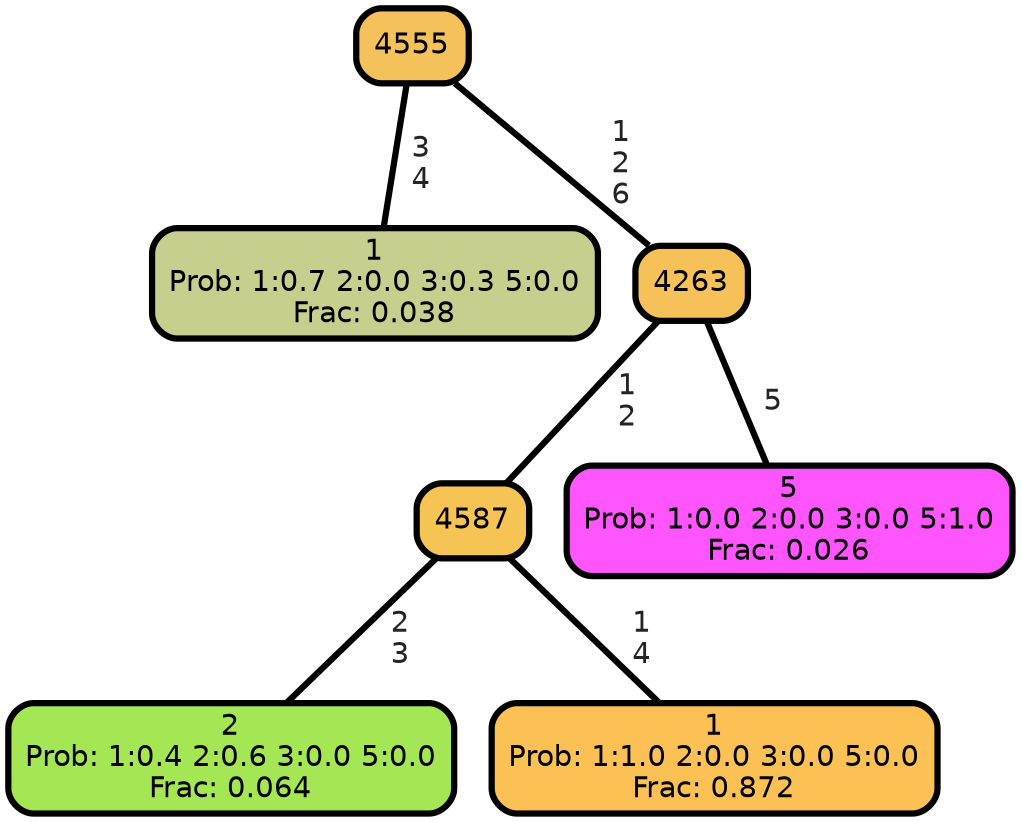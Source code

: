 graph Tree {
node [shape=box, style="filled, rounded",color="black",penwidth="3",fontcolor="black",                 fontname=helvetica] ;
graph [ranksep="0 equally", splines=straight,                 bgcolor=transparent, dpi=200] ;
edge [fontname=helvetica, fontweight=bold,fontcolor=grey14,color=black] ;
0 [label="1
Prob: 1:0.7 2:0.0 3:0.3 5:0.0
Frac: 0.038", fillcolor="#c6cf8d"] ;
1 [label="4555", fillcolor="#f5c15b"] ;
2 [label="2
Prob: 1:0.4 2:0.6 3:0.0 5:0.0
Frac: 0.064", fillcolor="#a5e655"] ;
3 [label="4587", fillcolor="#f6c455"] ;
4 [label="1
Prob: 1:1.0 2:0.0 3:0.0 5:0.0
Frac: 0.872", fillcolor="#fcc155"] ;
5 [label="4263", fillcolor="#f7c159"] ;
6 [label="5
Prob: 1:0.0 2:0.0 3:0.0 5:1.0
Frac: 0.026", fillcolor="#ff55ff"] ;
1 -- 0 [label=" 3\n 4",penwidth=3] ;
1 -- 5 [label=" 1\n 2\n 6",penwidth=3] ;
3 -- 2 [label=" 2\n 3",penwidth=3] ;
3 -- 4 [label=" 1\n 4",penwidth=3] ;
5 -- 3 [label=" 1\n 2",penwidth=3] ;
5 -- 6 [label=" 5",penwidth=3] ;
{rank = same;}}